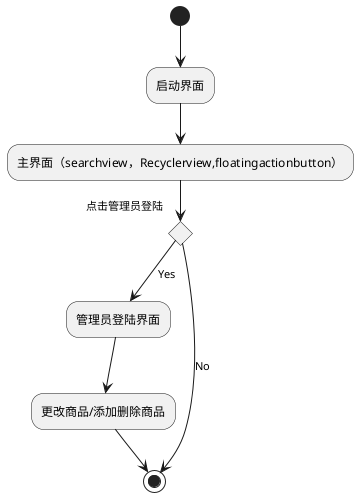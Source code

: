 
@startuml
(*)  --> "启动界面"
"启动界面" -->"主界面（searchview，Recyclerview,floatingactionbutton）"
If "点击管理员登陆" then
--> [Yes] "管理员登陆界面"
--> "更改商品/添加删除商品"
-->(*)
else
--> [No](*)
Endif

@enduml